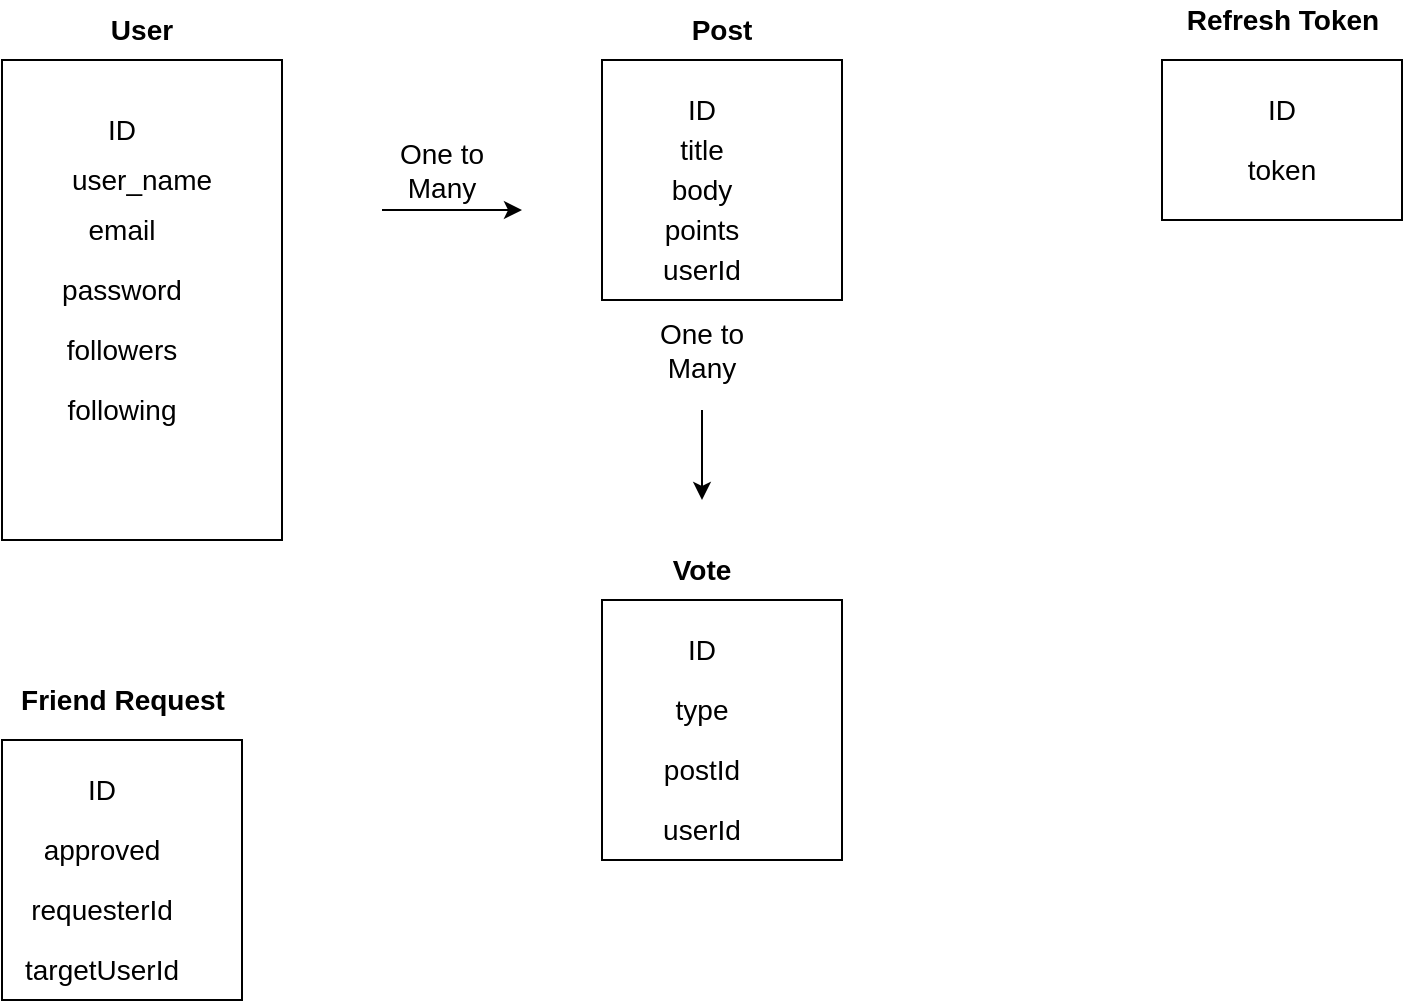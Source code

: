 <mxfile version="17.4.0" type="device"><diagram id="ZNBwn2G4rC8-7S8m2_Fi" name="Page-1"><mxGraphModel dx="1038" dy="547" grid="1" gridSize="10" guides="1" tooltips="1" connect="1" arrows="1" fold="1" page="1" pageScale="1" pageWidth="850" pageHeight="1100" math="0" shadow="0"><root><mxCell id="0"/><mxCell id="1" parent="0"/><mxCell id="Gl-DhRgD1_uLzc2Sofhj-2" value="" style="rounded=0;whiteSpace=wrap;html=1;" vertex="1" parent="1"><mxGeometry x="80" y="80" width="140" height="240" as="geometry"/></mxCell><mxCell id="Gl-DhRgD1_uLzc2Sofhj-3" value="&lt;b&gt;&lt;font style=&quot;font-size: 14px&quot;&gt;User&lt;/font&gt;&lt;/b&gt;" style="text;html=1;strokeColor=none;fillColor=none;align=center;verticalAlign=middle;whiteSpace=wrap;rounded=0;" vertex="1" parent="1"><mxGeometry x="80" y="50" width="140" height="30" as="geometry"/></mxCell><mxCell id="Gl-DhRgD1_uLzc2Sofhj-4" value="" style="rounded=0;whiteSpace=wrap;html=1;fontSize=14;" vertex="1" parent="1"><mxGeometry x="380" y="80" width="120" height="120" as="geometry"/></mxCell><mxCell id="Gl-DhRgD1_uLzc2Sofhj-5" value="&lt;b&gt;Post&lt;/b&gt;" style="text;html=1;strokeColor=none;fillColor=none;align=center;verticalAlign=middle;whiteSpace=wrap;rounded=0;fontSize=14;" vertex="1" parent="1"><mxGeometry x="410" y="50" width="60" height="30" as="geometry"/></mxCell><mxCell id="Gl-DhRgD1_uLzc2Sofhj-7" value="ID" style="text;html=1;strokeColor=none;fillColor=none;align=center;verticalAlign=middle;whiteSpace=wrap;rounded=0;fontSize=14;" vertex="1" parent="1"><mxGeometry x="110" y="100" width="60" height="30" as="geometry"/></mxCell><mxCell id="Gl-DhRgD1_uLzc2Sofhj-8" value="user_name" style="text;html=1;strokeColor=none;fillColor=none;align=center;verticalAlign=middle;whiteSpace=wrap;rounded=0;fontSize=14;" vertex="1" parent="1"><mxGeometry x="120" y="125" width="60" height="30" as="geometry"/></mxCell><mxCell id="Gl-DhRgD1_uLzc2Sofhj-9" value="email" style="text;html=1;strokeColor=none;fillColor=none;align=center;verticalAlign=middle;whiteSpace=wrap;rounded=0;fontSize=14;" vertex="1" parent="1"><mxGeometry x="110" y="150" width="60" height="30" as="geometry"/></mxCell><mxCell id="Gl-DhRgD1_uLzc2Sofhj-10" value="password" style="text;html=1;strokeColor=none;fillColor=none;align=center;verticalAlign=middle;whiteSpace=wrap;rounded=0;fontSize=14;" vertex="1" parent="1"><mxGeometry x="110" y="180" width="60" height="30" as="geometry"/></mxCell><mxCell id="Gl-DhRgD1_uLzc2Sofhj-11" value="followers" style="text;html=1;strokeColor=none;fillColor=none;align=center;verticalAlign=middle;whiteSpace=wrap;rounded=0;fontSize=14;" vertex="1" parent="1"><mxGeometry x="110" y="210" width="60" height="30" as="geometry"/></mxCell><mxCell id="Gl-DhRgD1_uLzc2Sofhj-12" value="following" style="text;html=1;strokeColor=none;fillColor=none;align=center;verticalAlign=middle;whiteSpace=wrap;rounded=0;fontSize=14;" vertex="1" parent="1"><mxGeometry x="110" y="240" width="60" height="30" as="geometry"/></mxCell><mxCell id="Gl-DhRgD1_uLzc2Sofhj-13" value="" style="endArrow=classic;html=1;rounded=0;fontSize=14;" edge="1" parent="1"><mxGeometry width="50" height="50" relative="1" as="geometry"><mxPoint x="270" y="155" as="sourcePoint"/><mxPoint x="340" y="155" as="targetPoint"/></mxGeometry></mxCell><mxCell id="Gl-DhRgD1_uLzc2Sofhj-14" value="One to Many" style="text;html=1;strokeColor=none;fillColor=none;align=center;verticalAlign=middle;whiteSpace=wrap;rounded=0;fontSize=14;" vertex="1" parent="1"><mxGeometry x="270" y="120" width="60" height="30" as="geometry"/></mxCell><mxCell id="Gl-DhRgD1_uLzc2Sofhj-15" value="ID" style="text;html=1;strokeColor=none;fillColor=none;align=center;verticalAlign=middle;whiteSpace=wrap;rounded=0;fontSize=14;" vertex="1" parent="1"><mxGeometry x="400" y="90" width="60" height="30" as="geometry"/></mxCell><mxCell id="Gl-DhRgD1_uLzc2Sofhj-16" value="title&lt;span style=&quot;color: rgba(0 , 0 , 0 , 0) ; font-family: monospace ; font-size: 0px&quot;&gt;%3CmxGraphModel%3E%3Croot%3E%3CmxCell%20id%3D%220%22%2F%3E%3CmxCell%20id%3D%221%22%20parent%3D%220%22%2F%3E%3CmxCell%20id%3D%222%22%20value%3D%22Text%22%20style%3D%22text%3Bhtml%3D1%3BstrokeColor%3Dnone%3BfillColor%3Dnone%3Balign%3Dcenter%3BverticalAlign%3Dmiddle%3BwhiteSpace%3Dwrap%3Brounded%3D0%3BfontSize%3D14%3B%22%20vertex%3D%221%22%20parent%3D%221%22%3E%3CmxGeometry%20x%3D%22410%22%20y%3D%22120%22%20width%3D%2260%22%20height%3D%2230%22%20as%3D%22geometry%22%2F%3E%3C%2FmxCell%3E%3C%2Froot%3E%3C%2FmxGraphModel%3E&lt;/span&gt;" style="text;html=1;strokeColor=none;fillColor=none;align=center;verticalAlign=middle;whiteSpace=wrap;rounded=0;fontSize=14;" vertex="1" parent="1"><mxGeometry x="400" y="110" width="60" height="30" as="geometry"/></mxCell><mxCell id="Gl-DhRgD1_uLzc2Sofhj-18" value="body" style="text;html=1;strokeColor=none;fillColor=none;align=center;verticalAlign=middle;whiteSpace=wrap;rounded=0;fontSize=14;" vertex="1" parent="1"><mxGeometry x="400" y="130" width="60" height="30" as="geometry"/></mxCell><mxCell id="Gl-DhRgD1_uLzc2Sofhj-19" value="points" style="text;html=1;strokeColor=none;fillColor=none;align=center;verticalAlign=middle;whiteSpace=wrap;rounded=0;fontSize=14;" vertex="1" parent="1"><mxGeometry x="400" y="150" width="60" height="30" as="geometry"/></mxCell><mxCell id="Gl-DhRgD1_uLzc2Sofhj-20" value="" style="rounded=0;whiteSpace=wrap;html=1;fontSize=14;" vertex="1" parent="1"><mxGeometry x="380" y="350" width="120" height="130" as="geometry"/></mxCell><mxCell id="Gl-DhRgD1_uLzc2Sofhj-21" value="&lt;b&gt;Vote&lt;/b&gt;" style="text;html=1;strokeColor=none;fillColor=none;align=center;verticalAlign=middle;whiteSpace=wrap;rounded=0;fontSize=14;" vertex="1" parent="1"><mxGeometry x="400" y="320" width="60" height="30" as="geometry"/></mxCell><mxCell id="Gl-DhRgD1_uLzc2Sofhj-22" value="userId" style="text;html=1;strokeColor=none;fillColor=none;align=center;verticalAlign=middle;whiteSpace=wrap;rounded=0;fontSize=14;" vertex="1" parent="1"><mxGeometry x="400" y="170" width="60" height="30" as="geometry"/></mxCell><mxCell id="Gl-DhRgD1_uLzc2Sofhj-23" value="ID" style="text;html=1;strokeColor=none;fillColor=none;align=center;verticalAlign=middle;whiteSpace=wrap;rounded=0;fontSize=14;" vertex="1" parent="1"><mxGeometry x="400" y="360" width="60" height="30" as="geometry"/></mxCell><mxCell id="Gl-DhRgD1_uLzc2Sofhj-24" value="type" style="text;html=1;strokeColor=none;fillColor=none;align=center;verticalAlign=middle;whiteSpace=wrap;rounded=0;fontSize=14;" vertex="1" parent="1"><mxGeometry x="400" y="390" width="60" height="30" as="geometry"/></mxCell><mxCell id="Gl-DhRgD1_uLzc2Sofhj-25" value="postId" style="text;html=1;strokeColor=none;fillColor=none;align=center;verticalAlign=middle;whiteSpace=wrap;rounded=0;fontSize=14;" vertex="1" parent="1"><mxGeometry x="400" y="420" width="60" height="30" as="geometry"/></mxCell><mxCell id="Gl-DhRgD1_uLzc2Sofhj-26" value="userId" style="text;html=1;strokeColor=none;fillColor=none;align=center;verticalAlign=middle;whiteSpace=wrap;rounded=0;fontSize=14;" vertex="1" parent="1"><mxGeometry x="400" y="450" width="60" height="30" as="geometry"/></mxCell><mxCell id="Gl-DhRgD1_uLzc2Sofhj-27" value="" style="endArrow=classic;html=1;rounded=0;fontSize=14;" edge="1" parent="1"><mxGeometry width="50" height="50" relative="1" as="geometry"><mxPoint x="430" y="255" as="sourcePoint"/><mxPoint x="430" y="300" as="targetPoint"/><Array as="points"/></mxGeometry></mxCell><mxCell id="Gl-DhRgD1_uLzc2Sofhj-28" value="One to Many" style="text;html=1;strokeColor=none;fillColor=none;align=center;verticalAlign=middle;whiteSpace=wrap;rounded=0;fontSize=14;" vertex="1" parent="1"><mxGeometry x="400" y="210" width="60" height="30" as="geometry"/></mxCell><mxCell id="Gl-DhRgD1_uLzc2Sofhj-30" value="" style="rounded=0;whiteSpace=wrap;html=1;fontSize=14;" vertex="1" parent="1"><mxGeometry x="80" y="420" width="120" height="130" as="geometry"/></mxCell><mxCell id="Gl-DhRgD1_uLzc2Sofhj-31" value="ID" style="text;html=1;strokeColor=none;fillColor=none;align=center;verticalAlign=middle;whiteSpace=wrap;rounded=0;fontSize=14;" vertex="1" parent="1"><mxGeometry x="100" y="430" width="60" height="30" as="geometry"/></mxCell><mxCell id="Gl-DhRgD1_uLzc2Sofhj-32" value="approved" style="text;html=1;strokeColor=none;fillColor=none;align=center;verticalAlign=middle;whiteSpace=wrap;rounded=0;fontSize=14;" vertex="1" parent="1"><mxGeometry x="100" y="460" width="60" height="30" as="geometry"/></mxCell><mxCell id="Gl-DhRgD1_uLzc2Sofhj-33" value="requesterId" style="text;html=1;strokeColor=none;fillColor=none;align=center;verticalAlign=middle;whiteSpace=wrap;rounded=0;fontSize=14;" vertex="1" parent="1"><mxGeometry x="100" y="490" width="60" height="30" as="geometry"/></mxCell><mxCell id="Gl-DhRgD1_uLzc2Sofhj-34" value="targetUserId" style="text;html=1;strokeColor=none;fillColor=none;align=center;verticalAlign=middle;whiteSpace=wrap;rounded=0;fontSize=14;" vertex="1" parent="1"><mxGeometry x="100" y="520" width="60" height="30" as="geometry"/></mxCell><mxCell id="Gl-DhRgD1_uLzc2Sofhj-35" value="&lt;b&gt;Friend Request&lt;/b&gt;" style="text;html=1;align=center;verticalAlign=middle;resizable=0;points=[];autosize=1;strokeColor=none;fillColor=none;fontSize=14;" vertex="1" parent="1"><mxGeometry x="80" y="390" width="120" height="20" as="geometry"/></mxCell><mxCell id="Gl-DhRgD1_uLzc2Sofhj-36" value="" style="rounded=0;whiteSpace=wrap;html=1;fontSize=14;" vertex="1" parent="1"><mxGeometry x="660" y="80" width="120" height="80" as="geometry"/></mxCell><mxCell id="Gl-DhRgD1_uLzc2Sofhj-37" value="ID" style="text;html=1;strokeColor=none;fillColor=none;align=center;verticalAlign=middle;whiteSpace=wrap;rounded=0;fontSize=14;" vertex="1" parent="1"><mxGeometry x="690" y="90" width="60" height="30" as="geometry"/></mxCell><mxCell id="Gl-DhRgD1_uLzc2Sofhj-38" value="token" style="text;html=1;strokeColor=none;fillColor=none;align=center;verticalAlign=middle;whiteSpace=wrap;rounded=0;fontSize=14;" vertex="1" parent="1"><mxGeometry x="690" y="120" width="60" height="30" as="geometry"/></mxCell><mxCell id="Gl-DhRgD1_uLzc2Sofhj-41" value="&lt;b&gt;Refresh Token&lt;/b&gt;" style="text;html=1;align=center;verticalAlign=middle;resizable=0;points=[];autosize=1;strokeColor=none;fillColor=none;fontSize=14;" vertex="1" parent="1"><mxGeometry x="665" y="50" width="110" height="20" as="geometry"/></mxCell><mxCell id="Gl-DhRgD1_uLzc2Sofhj-42" style="edgeStyle=orthogonalEdgeStyle;rounded=0;orthogonalLoop=1;jettySize=auto;html=1;exitX=0.5;exitY=1;exitDx=0;exitDy=0;fontSize=14;" edge="1" parent="1" source="Gl-DhRgD1_uLzc2Sofhj-36" target="Gl-DhRgD1_uLzc2Sofhj-36"><mxGeometry relative="1" as="geometry"/></mxCell></root></mxGraphModel></diagram></mxfile>